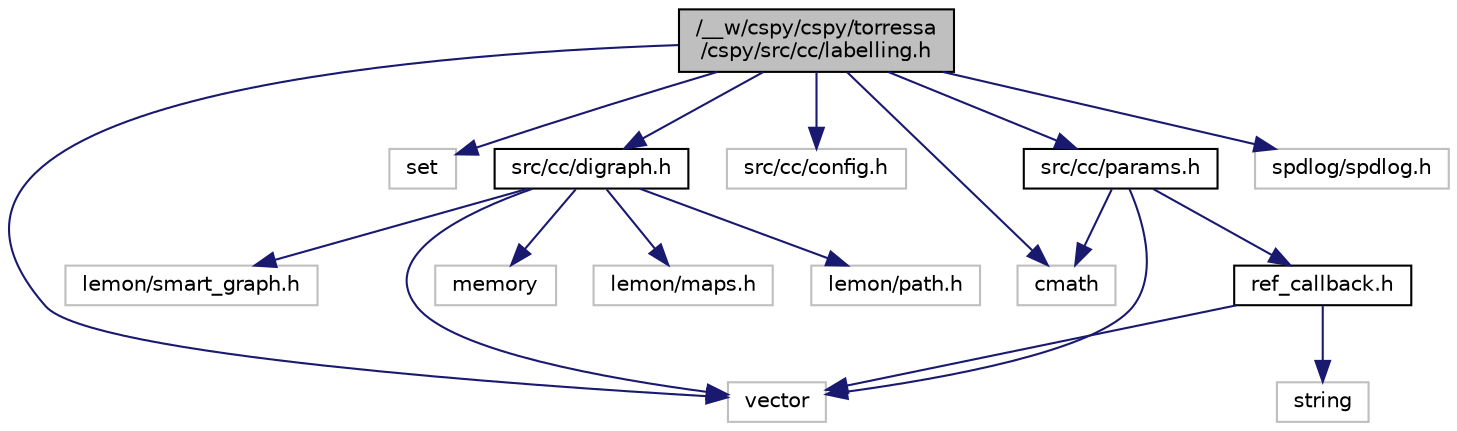digraph "/__w/cspy/cspy/torressa/cspy/src/cc/labelling.h"
{
  bgcolor="transparent";
  edge [fontname="Helvetica",fontsize="10",labelfontname="Helvetica",labelfontsize="10"];
  node [fontname="Helvetica",fontsize="10",shape=record];
  Node0 [label="/__w/cspy/cspy/torressa\l/cspy/src/cc/labelling.h",height=0.2,width=0.4,color="black", fillcolor="grey75", style="filled", fontcolor="black"];
  Node0 -> Node1 [color="midnightblue",fontsize="10",style="solid"];
  Node1 [label="cmath",height=0.2,width=0.4,color="grey75"];
  Node0 -> Node2 [color="midnightblue",fontsize="10",style="solid"];
  Node2 [label="set",height=0.2,width=0.4,color="grey75"];
  Node0 -> Node3 [color="midnightblue",fontsize="10",style="solid"];
  Node3 [label="vector",height=0.2,width=0.4,color="grey75"];
  Node0 -> Node4 [color="midnightblue",fontsize="10",style="solid"];
  Node4 [label="src/cc/config.h",height=0.2,width=0.4,color="grey75"];
  Node0 -> Node5 [color="midnightblue",fontsize="10",style="solid"];
  Node5 [label="src/cc/digraph.h",height=0.2,width=0.4,color="black",URL="$digraph_8h.html"];
  Node5 -> Node6 [color="midnightblue",fontsize="10",style="solid"];
  Node6 [label="memory",height=0.2,width=0.4,color="grey75"];
  Node5 -> Node3 [color="midnightblue",fontsize="10",style="solid"];
  Node5 -> Node7 [color="midnightblue",fontsize="10",style="solid"];
  Node7 [label="lemon/maps.h",height=0.2,width=0.4,color="grey75"];
  Node5 -> Node8 [color="midnightblue",fontsize="10",style="solid"];
  Node8 [label="lemon/path.h",height=0.2,width=0.4,color="grey75"];
  Node5 -> Node9 [color="midnightblue",fontsize="10",style="solid"];
  Node9 [label="lemon/smart_graph.h",height=0.2,width=0.4,color="grey75"];
  Node0 -> Node10 [color="midnightblue",fontsize="10",style="solid"];
  Node10 [label="src/cc/params.h",height=0.2,width=0.4,color="black",URL="$params_8h.html"];
  Node10 -> Node1 [color="midnightblue",fontsize="10",style="solid"];
  Node10 -> Node3 [color="midnightblue",fontsize="10",style="solid"];
  Node10 -> Node11 [color="midnightblue",fontsize="10",style="solid"];
  Node11 [label="ref_callback.h",height=0.2,width=0.4,color="black",URL="$ref__callback_8h.html"];
  Node11 -> Node12 [color="midnightblue",fontsize="10",style="solid"];
  Node12 [label="string",height=0.2,width=0.4,color="grey75"];
  Node11 -> Node3 [color="midnightblue",fontsize="10",style="solid"];
  Node0 -> Node13 [color="midnightblue",fontsize="10",style="solid"];
  Node13 [label="spdlog/spdlog.h",height=0.2,width=0.4,color="grey75"];
}
